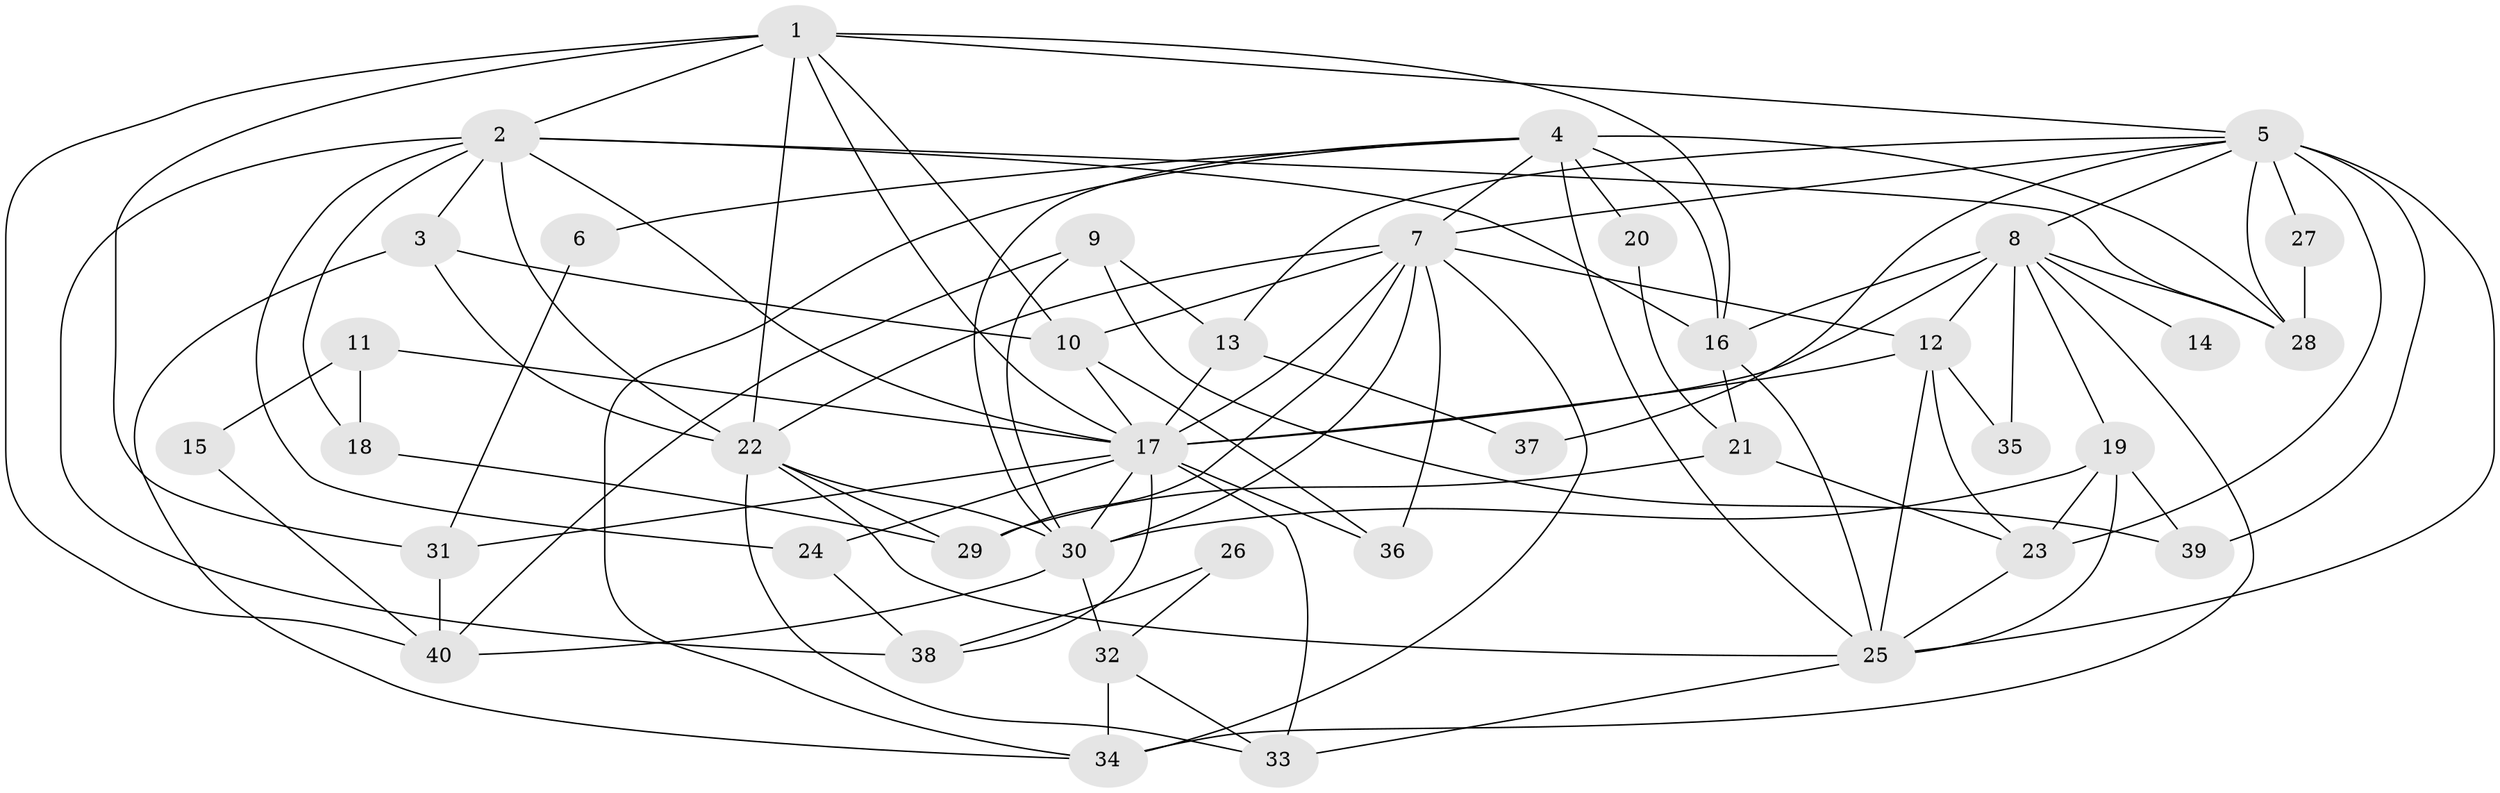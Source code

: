 // original degree distribution, {3: 0.2125, 4: 0.3375, 6: 0.075, 5: 0.25, 2: 0.1125, 7: 0.0125}
// Generated by graph-tools (version 1.1) at 2025/35/03/09/25 02:35:57]
// undirected, 40 vertices, 100 edges
graph export_dot {
graph [start="1"]
  node [color=gray90,style=filled];
  1;
  2;
  3;
  4;
  5;
  6;
  7;
  8;
  9;
  10;
  11;
  12;
  13;
  14;
  15;
  16;
  17;
  18;
  19;
  20;
  21;
  22;
  23;
  24;
  25;
  26;
  27;
  28;
  29;
  30;
  31;
  32;
  33;
  34;
  35;
  36;
  37;
  38;
  39;
  40;
  1 -- 2 [weight=2.0];
  1 -- 5 [weight=1.0];
  1 -- 10 [weight=2.0];
  1 -- 16 [weight=1.0];
  1 -- 17 [weight=1.0];
  1 -- 22 [weight=1.0];
  1 -- 31 [weight=1.0];
  1 -- 40 [weight=1.0];
  2 -- 3 [weight=1.0];
  2 -- 16 [weight=1.0];
  2 -- 17 [weight=1.0];
  2 -- 18 [weight=1.0];
  2 -- 22 [weight=1.0];
  2 -- 24 [weight=2.0];
  2 -- 28 [weight=1.0];
  2 -- 38 [weight=1.0];
  3 -- 10 [weight=1.0];
  3 -- 22 [weight=1.0];
  3 -- 34 [weight=1.0];
  4 -- 6 [weight=1.0];
  4 -- 7 [weight=1.0];
  4 -- 16 [weight=1.0];
  4 -- 20 [weight=2.0];
  4 -- 25 [weight=1.0];
  4 -- 28 [weight=1.0];
  4 -- 30 [weight=1.0];
  4 -- 34 [weight=1.0];
  5 -- 7 [weight=1.0];
  5 -- 8 [weight=1.0];
  5 -- 13 [weight=1.0];
  5 -- 23 [weight=2.0];
  5 -- 25 [weight=2.0];
  5 -- 27 [weight=1.0];
  5 -- 28 [weight=1.0];
  5 -- 37 [weight=1.0];
  5 -- 39 [weight=1.0];
  6 -- 31 [weight=1.0];
  7 -- 10 [weight=1.0];
  7 -- 12 [weight=1.0];
  7 -- 17 [weight=1.0];
  7 -- 22 [weight=1.0];
  7 -- 29 [weight=1.0];
  7 -- 30 [weight=3.0];
  7 -- 34 [weight=1.0];
  7 -- 36 [weight=1.0];
  8 -- 12 [weight=2.0];
  8 -- 14 [weight=2.0];
  8 -- 16 [weight=1.0];
  8 -- 17 [weight=2.0];
  8 -- 19 [weight=1.0];
  8 -- 28 [weight=1.0];
  8 -- 34 [weight=1.0];
  8 -- 35 [weight=1.0];
  9 -- 13 [weight=1.0];
  9 -- 30 [weight=1.0];
  9 -- 39 [weight=1.0];
  9 -- 40 [weight=1.0];
  10 -- 17 [weight=1.0];
  10 -- 36 [weight=1.0];
  11 -- 15 [weight=1.0];
  11 -- 17 [weight=2.0];
  11 -- 18 [weight=1.0];
  12 -- 17 [weight=1.0];
  12 -- 23 [weight=1.0];
  12 -- 25 [weight=2.0];
  12 -- 35 [weight=1.0];
  13 -- 17 [weight=2.0];
  13 -- 37 [weight=1.0];
  15 -- 40 [weight=1.0];
  16 -- 21 [weight=1.0];
  16 -- 25 [weight=1.0];
  17 -- 24 [weight=1.0];
  17 -- 30 [weight=1.0];
  17 -- 31 [weight=1.0];
  17 -- 33 [weight=1.0];
  17 -- 36 [weight=1.0];
  17 -- 38 [weight=1.0];
  18 -- 29 [weight=1.0];
  19 -- 23 [weight=3.0];
  19 -- 25 [weight=1.0];
  19 -- 30 [weight=1.0];
  19 -- 39 [weight=1.0];
  20 -- 21 [weight=1.0];
  21 -- 23 [weight=1.0];
  21 -- 29 [weight=1.0];
  22 -- 25 [weight=1.0];
  22 -- 29 [weight=1.0];
  22 -- 30 [weight=1.0];
  22 -- 33 [weight=1.0];
  23 -- 25 [weight=1.0];
  24 -- 38 [weight=1.0];
  25 -- 33 [weight=1.0];
  26 -- 32 [weight=1.0];
  26 -- 38 [weight=1.0];
  27 -- 28 [weight=1.0];
  30 -- 32 [weight=2.0];
  30 -- 40 [weight=1.0];
  31 -- 40 [weight=1.0];
  32 -- 33 [weight=1.0];
  32 -- 34 [weight=1.0];
}
